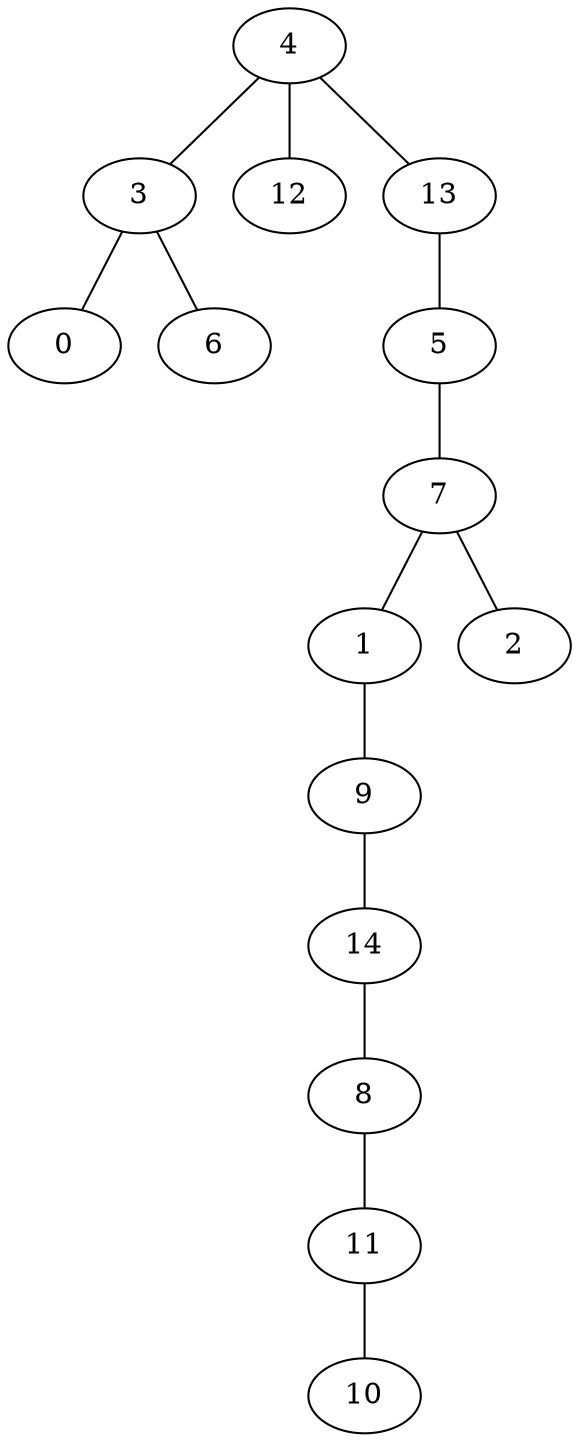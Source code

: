 strict graph "" {
	4 -- 3;
	4 -- 12;
	4 -- 13;
	3 -- 0;
	3 -- 6;
	13 -- 5;
	5 -- 7;
	7 -- 1;
	7 -- 2;
	1 -- 9;
	9 -- 14;
	14 -- 8;
	8 -- 11;
	11 -- 10;
}
